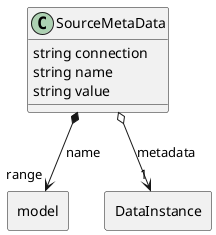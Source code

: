 @startuml

class "SourceMetaData" as Model {
 string connection
 string name
 string value

 
}

rectangle "model" as model {
}

Model *--> "range" model : name


rectangle "DataInstance" as DataInstance {
}

Model o--> "1" DataInstance : metadata




@enduml
